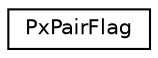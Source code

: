 digraph "Graphical Class Hierarchy"
{
  edge [fontname="Helvetica",fontsize="10",labelfontname="Helvetica",labelfontsize="10"];
  node [fontname="Helvetica",fontsize="10",shape=record];
  rankdir="LR";
  Node0 [label="PxPairFlag",height=0.2,width=0.4,color="black", fillcolor="white", style="filled",URL="$structPxPairFlag.html",tooltip="Collection of flags describing the actions to take for a collision pair. "];
}
